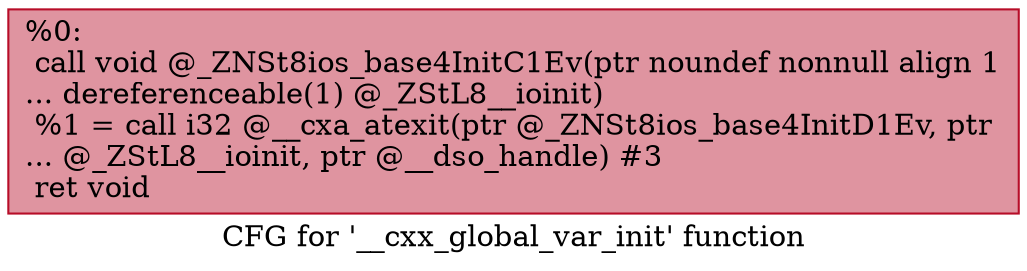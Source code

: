digraph "CFG for '__cxx_global_var_init' function" {
	label="CFG for '__cxx_global_var_init' function";

	Node0x55da4a0688b0 [shape=record,color="#b70d28ff", style=filled, fillcolor="#b70d2870",label="{%0:\l  call void @_ZNSt8ios_base4InitC1Ev(ptr noundef nonnull align 1\l... dereferenceable(1) @_ZStL8__ioinit)\l  %1 = call i32 @__cxa_atexit(ptr @_ZNSt8ios_base4InitD1Ev, ptr\l... @_ZStL8__ioinit, ptr @__dso_handle) #3\l  ret void\l}"];
}
